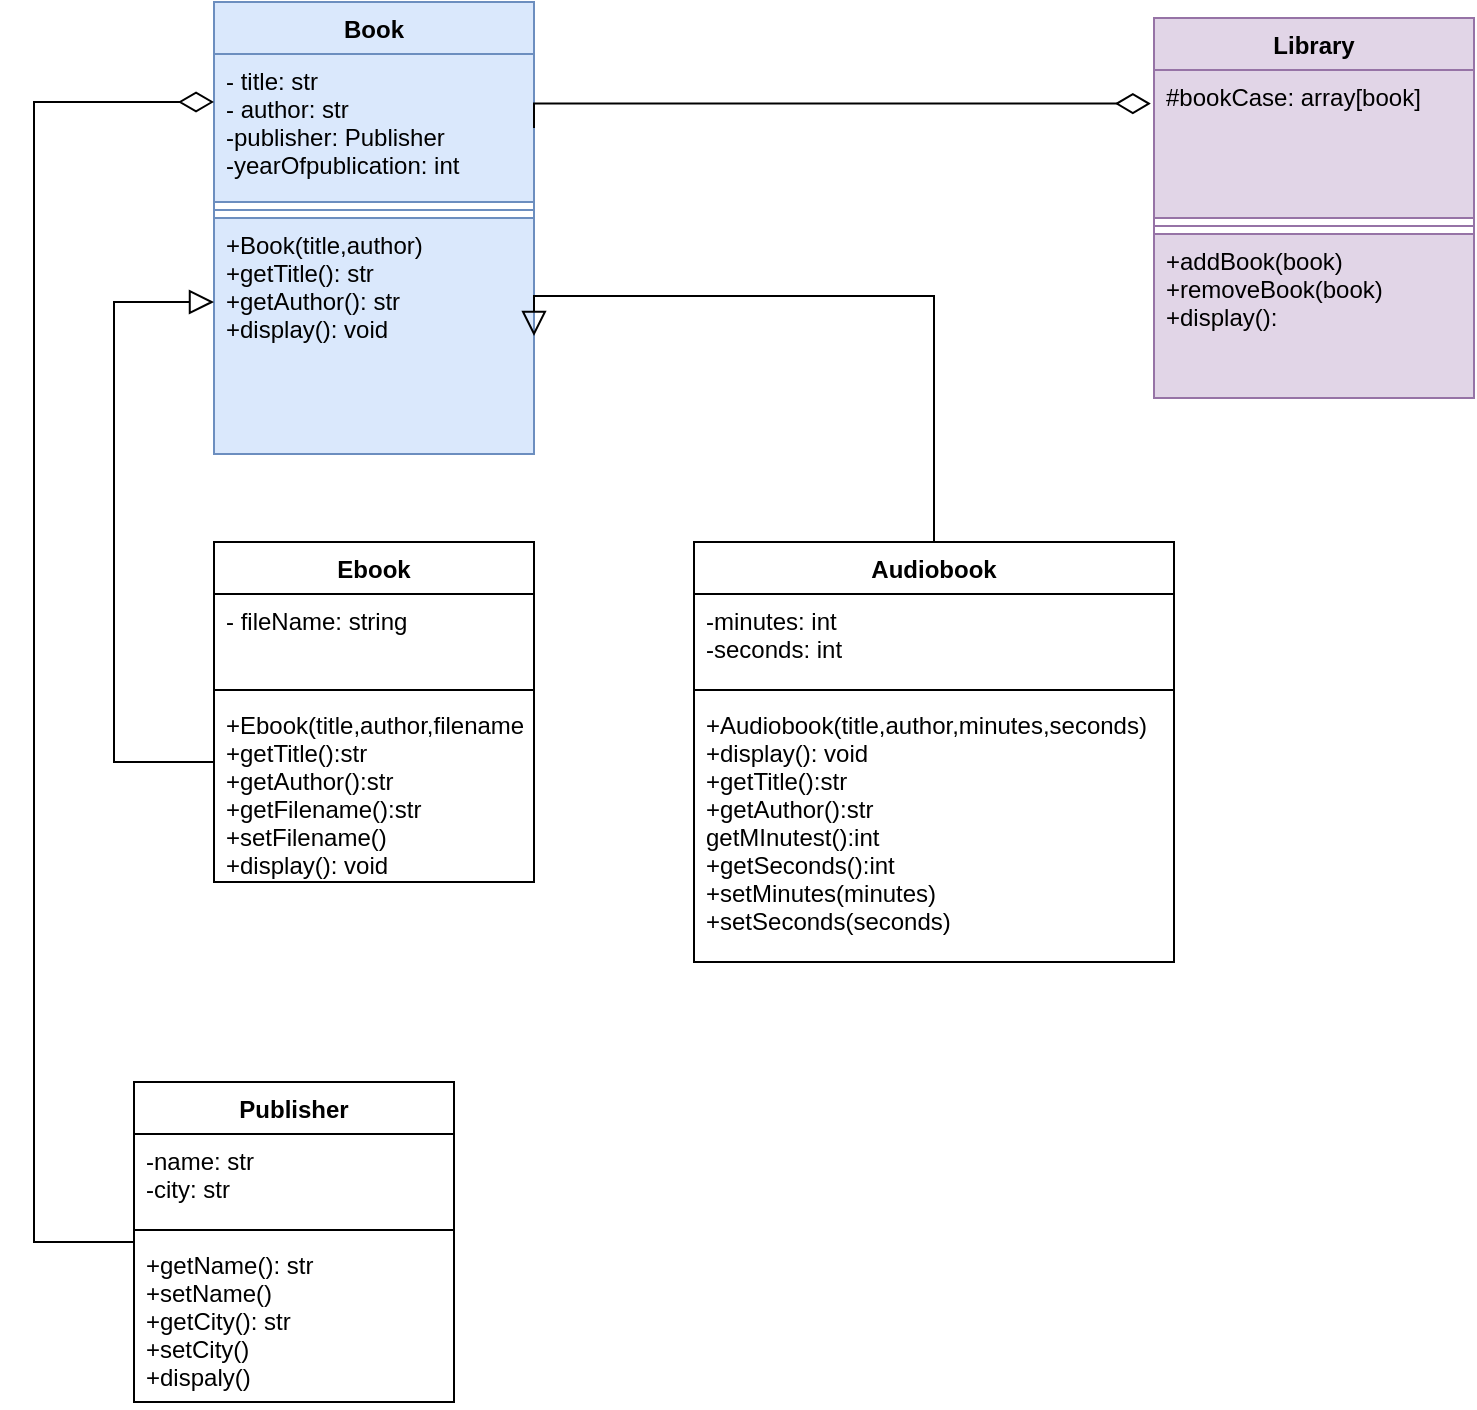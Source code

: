 <mxfile version="20.6.2" type="device"><diagram id="6UJCRzYSxmLAbCtZ_QqT" name="Strona-1"><mxGraphModel dx="703" dy="776" grid="1" gridSize="10" guides="1" tooltips="1" connect="1" arrows="1" fold="1" page="1" pageScale="1" pageWidth="827" pageHeight="1169" math="0" shadow="0"><root><mxCell id="0"/><mxCell id="1" parent="0"/><mxCell id="9mzY20ZE5WF3fU-nME2A-1" value="Book" style="swimlane;fontStyle=1;align=center;verticalAlign=top;childLayout=stackLayout;horizontal=1;startSize=26;horizontalStack=0;resizeParent=1;resizeParentMax=0;resizeLast=0;collapsible=1;marginBottom=0;fillColor=#dae8fc;strokeColor=#6c8ebf;" parent="1" vertex="1"><mxGeometry x="170" y="60" width="160" height="226" as="geometry"/></mxCell><mxCell id="9mzY20ZE5WF3fU-nME2A-2" value="- title: str&#10;- author: str&#10;-publisher: Publisher&#10;-yearOfpublication: int&#10;" style="text;strokeColor=#6c8ebf;fillColor=#dae8fc;align=left;verticalAlign=top;spacingLeft=4;spacingRight=4;overflow=hidden;rotatable=0;points=[[0,0.5],[1,0.5]];portConstraint=eastwest;" parent="9mzY20ZE5WF3fU-nME2A-1" vertex="1"><mxGeometry y="26" width="160" height="74" as="geometry"/></mxCell><mxCell id="9mzY20ZE5WF3fU-nME2A-3" value="" style="line;strokeWidth=1;fillColor=none;align=left;verticalAlign=middle;spacingTop=-1;spacingLeft=3;spacingRight=3;rotatable=0;labelPosition=right;points=[];portConstraint=eastwest;strokeColor=inherit;" parent="9mzY20ZE5WF3fU-nME2A-1" vertex="1"><mxGeometry y="100" width="160" height="8" as="geometry"/></mxCell><mxCell id="9mzY20ZE5WF3fU-nME2A-4" value="+Book(title,author)&#10;+getTitle(): str&#10;+getAuthor(): str&#10;+display(): void" style="text;strokeColor=#6c8ebf;fillColor=#dae8fc;align=left;verticalAlign=top;spacingLeft=4;spacingRight=4;overflow=hidden;rotatable=0;points=[[0,0.5],[1,0.5]];portConstraint=eastwest;" parent="9mzY20ZE5WF3fU-nME2A-1" vertex="1"><mxGeometry y="108" width="160" height="118" as="geometry"/></mxCell><mxCell id="9mzY20ZE5WF3fU-nME2A-17" style="edgeStyle=orthogonalEdgeStyle;rounded=0;orthogonalLoop=1;jettySize=auto;html=1;endArrow=block;endFill=0;strokeWidth=1;endSize=10;" parent="1" source="9mzY20ZE5WF3fU-nME2A-5" target="9mzY20ZE5WF3fU-nME2A-4" edge="1"><mxGeometry relative="1" as="geometry"><Array as="points"><mxPoint x="120" y="440"/><mxPoint x="120" y="210"/></Array></mxGeometry></mxCell><mxCell id="9mzY20ZE5WF3fU-nME2A-5" value="Ebook" style="swimlane;fontStyle=1;align=center;verticalAlign=top;childLayout=stackLayout;horizontal=1;startSize=26;horizontalStack=0;resizeParent=1;resizeParentMax=0;resizeLast=0;collapsible=1;marginBottom=0;" parent="1" vertex="1"><mxGeometry x="170" y="330" width="160" height="170" as="geometry"/></mxCell><mxCell id="9mzY20ZE5WF3fU-nME2A-6" value="- fileName: string " style="text;strokeColor=none;fillColor=none;align=left;verticalAlign=top;spacingLeft=4;spacingRight=4;overflow=hidden;rotatable=0;points=[[0,0.5],[1,0.5]];portConstraint=eastwest;" parent="9mzY20ZE5WF3fU-nME2A-5" vertex="1"><mxGeometry y="26" width="160" height="44" as="geometry"/></mxCell><mxCell id="9mzY20ZE5WF3fU-nME2A-7" value="" style="line;strokeWidth=1;fillColor=none;align=left;verticalAlign=middle;spacingTop=-1;spacingLeft=3;spacingRight=3;rotatable=0;labelPosition=right;points=[];portConstraint=eastwest;strokeColor=inherit;" parent="9mzY20ZE5WF3fU-nME2A-5" vertex="1"><mxGeometry y="70" width="160" height="8" as="geometry"/></mxCell><mxCell id="9mzY20ZE5WF3fU-nME2A-8" value="+Ebook(title,author,filename):&#10;+getTitle():str&#10;+getAuthor():str&#10;+getFilename():str&#10;+setFilename()&#10;+display(): void" style="text;strokeColor=none;fillColor=none;align=left;verticalAlign=top;spacingLeft=4;spacingRight=4;overflow=hidden;rotatable=0;points=[[0,0.5],[1,0.5]];portConstraint=eastwest;" parent="9mzY20ZE5WF3fU-nME2A-5" vertex="1"><mxGeometry y="78" width="160" height="92" as="geometry"/></mxCell><mxCell id="9mzY20ZE5WF3fU-nME2A-18" style="edgeStyle=orthogonalEdgeStyle;rounded=0;orthogonalLoop=1;jettySize=auto;html=1;entryX=1;entryY=0.5;entryDx=0;entryDy=0;endArrow=block;endFill=0;strokeWidth=1;endSize=10;" parent="1" source="9mzY20ZE5WF3fU-nME2A-9" target="9mzY20ZE5WF3fU-nME2A-4" edge="1"><mxGeometry relative="1" as="geometry"><Array as="points"><mxPoint x="530" y="207"/></Array></mxGeometry></mxCell><mxCell id="9mzY20ZE5WF3fU-nME2A-9" value="Audiobook" style="swimlane;fontStyle=1;align=center;verticalAlign=top;childLayout=stackLayout;horizontal=1;startSize=26;horizontalStack=0;resizeParent=1;resizeParentMax=0;resizeLast=0;collapsible=1;marginBottom=0;" parent="1" vertex="1"><mxGeometry x="410" y="330" width="240" height="210" as="geometry"/></mxCell><mxCell id="9mzY20ZE5WF3fU-nME2A-10" value="-minutes: int&#10;-seconds: int" style="text;strokeColor=none;fillColor=none;align=left;verticalAlign=top;spacingLeft=4;spacingRight=4;overflow=hidden;rotatable=0;points=[[0,0.5],[1,0.5]];portConstraint=eastwest;" parent="9mzY20ZE5WF3fU-nME2A-9" vertex="1"><mxGeometry y="26" width="240" height="44" as="geometry"/></mxCell><mxCell id="9mzY20ZE5WF3fU-nME2A-11" value="" style="line;strokeWidth=1;fillColor=none;align=left;verticalAlign=middle;spacingTop=-1;spacingLeft=3;spacingRight=3;rotatable=0;labelPosition=right;points=[];portConstraint=eastwest;strokeColor=inherit;" parent="9mzY20ZE5WF3fU-nME2A-9" vertex="1"><mxGeometry y="70" width="240" height="8" as="geometry"/></mxCell><mxCell id="9mzY20ZE5WF3fU-nME2A-12" value="+Audiobook(title,author,minutes,seconds)&#10;+display(): void&#10;+getTitle():str&#10;+getAuthor():str&#10;getMInutest():int&#10;+getSeconds():int&#10;+setMinutes(minutes)&#10;+setSeconds(seconds)" style="text;strokeColor=none;fillColor=none;align=left;verticalAlign=top;spacingLeft=4;spacingRight=4;overflow=hidden;rotatable=0;points=[[0,0.5],[1,0.5]];portConstraint=eastwest;" parent="9mzY20ZE5WF3fU-nME2A-9" vertex="1"><mxGeometry y="78" width="240" height="132" as="geometry"/></mxCell><mxCell id="9mzY20ZE5WF3fU-nME2A-13" value="Library" style="swimlane;fontStyle=1;align=center;verticalAlign=top;childLayout=stackLayout;horizontal=1;startSize=26;horizontalStack=0;resizeParent=1;resizeParentMax=0;resizeLast=0;collapsible=1;marginBottom=0;fillColor=#e1d5e7;strokeColor=#9673a6;" parent="1" vertex="1"><mxGeometry x="640" y="68" width="160" height="190" as="geometry"/></mxCell><mxCell id="9mzY20ZE5WF3fU-nME2A-14" value="#bookCase: array[book]" style="text;strokeColor=#9673a6;fillColor=#e1d5e7;align=left;verticalAlign=top;spacingLeft=4;spacingRight=4;overflow=hidden;rotatable=0;points=[[0,0.5],[1,0.5]];portConstraint=eastwest;" parent="9mzY20ZE5WF3fU-nME2A-13" vertex="1"><mxGeometry y="26" width="160" height="74" as="geometry"/></mxCell><mxCell id="9mzY20ZE5WF3fU-nME2A-15" value="" style="line;strokeWidth=1;fillColor=none;align=left;verticalAlign=middle;spacingTop=-1;spacingLeft=3;spacingRight=3;rotatable=0;labelPosition=right;points=[];portConstraint=eastwest;strokeColor=inherit;" parent="9mzY20ZE5WF3fU-nME2A-13" vertex="1"><mxGeometry y="100" width="160" height="8" as="geometry"/></mxCell><mxCell id="9mzY20ZE5WF3fU-nME2A-16" value="+addBook(book)&#10;+removeBook(book)&#10;+display(): " style="text;strokeColor=#9673a6;fillColor=#e1d5e7;align=left;verticalAlign=top;spacingLeft=4;spacingRight=4;overflow=hidden;rotatable=0;points=[[0,0.5],[1,0.5]];portConstraint=eastwest;" parent="9mzY20ZE5WF3fU-nME2A-13" vertex="1"><mxGeometry y="108" width="160" height="82" as="geometry"/></mxCell><mxCell id="9mzY20ZE5WF3fU-nME2A-19" style="edgeStyle=orthogonalEdgeStyle;rounded=0;orthogonalLoop=1;jettySize=auto;html=1;exitX=1;exitY=0.5;exitDx=0;exitDy=0;entryX=-0.01;entryY=0.227;entryDx=0;entryDy=0;entryPerimeter=0;strokeWidth=1;endArrow=diamondThin;endFill=0;endSize=15;" parent="1" source="9mzY20ZE5WF3fU-nME2A-2" target="9mzY20ZE5WF3fU-nME2A-14" edge="1"><mxGeometry relative="1" as="geometry"><Array as="points"><mxPoint x="330" y="111"/></Array></mxGeometry></mxCell><mxCell id="88kWETFaOfbNFNAkh-M6-6" value="" style="edgeStyle=orthogonalEdgeStyle;rounded=0;orthogonalLoop=1;jettySize=auto;html=1;endSize=15;endArrow=diamondThin;endFill=0;" edge="1" parent="1" source="88kWETFaOfbNFNAkh-M6-1"><mxGeometry relative="1" as="geometry"><mxPoint x="170" y="110" as="targetPoint"/><Array as="points"><mxPoint x="80" y="680"/><mxPoint x="80" y="110"/><mxPoint x="170" y="110"/></Array></mxGeometry></mxCell><mxCell id="88kWETFaOfbNFNAkh-M6-1" value="Publisher" style="swimlane;fontStyle=1;align=center;verticalAlign=top;childLayout=stackLayout;horizontal=1;startSize=26;horizontalStack=0;resizeParent=1;resizeParentMax=0;resizeLast=0;collapsible=1;marginBottom=0;" vertex="1" parent="1"><mxGeometry x="130" y="600" width="160" height="160" as="geometry"/></mxCell><mxCell id="88kWETFaOfbNFNAkh-M6-2" value="-name: str&#10;-city: str" style="text;strokeColor=none;fillColor=none;align=left;verticalAlign=top;spacingLeft=4;spacingRight=4;overflow=hidden;rotatable=0;points=[[0,0.5],[1,0.5]];portConstraint=eastwest;" vertex="1" parent="88kWETFaOfbNFNAkh-M6-1"><mxGeometry y="26" width="160" height="44" as="geometry"/></mxCell><mxCell id="88kWETFaOfbNFNAkh-M6-3" value="" style="line;strokeWidth=1;fillColor=none;align=left;verticalAlign=middle;spacingTop=-1;spacingLeft=3;spacingRight=3;rotatable=0;labelPosition=right;points=[];portConstraint=eastwest;strokeColor=inherit;" vertex="1" parent="88kWETFaOfbNFNAkh-M6-1"><mxGeometry y="70" width="160" height="8" as="geometry"/></mxCell><mxCell id="88kWETFaOfbNFNAkh-M6-4" value="+getName(): str&#10;+setName()&#10;+getCity(): str&#10;+setCity()&#10;+dispaly()" style="text;strokeColor=none;fillColor=none;align=left;verticalAlign=top;spacingLeft=4;spacingRight=4;overflow=hidden;rotatable=0;points=[[0,0.5],[1,0.5]];portConstraint=eastwest;" vertex="1" parent="88kWETFaOfbNFNAkh-M6-1"><mxGeometry y="78" width="160" height="82" as="geometry"/></mxCell></root></mxGraphModel></diagram></mxfile>